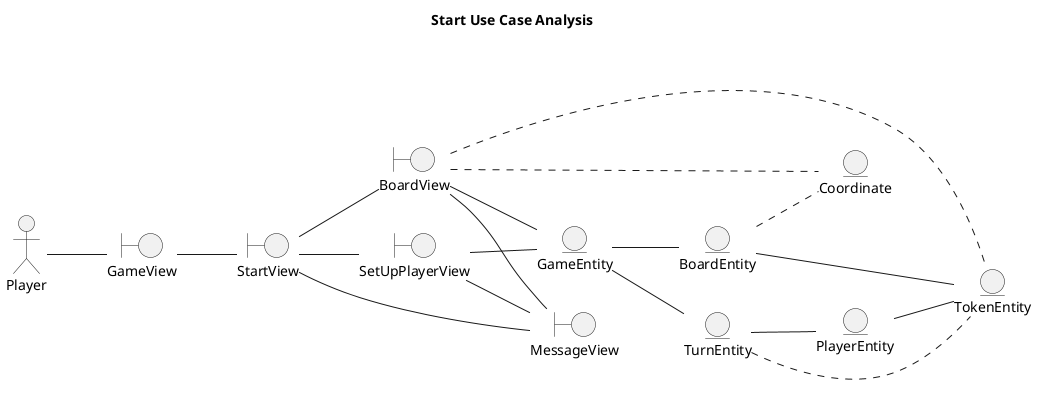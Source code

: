 @startuml StartUseCaseAnalysis
left to right direction
title Start Use Case Analysis

actor Player
boundary GameView
boundary StartView
boundary MessageView
boundary BoardView
boundary SetUpPlayerView

entity GameEntity
entity BoardEntity
entity TurnEntity
entity PlayerEntity
entity TokenEntity
entity Coordinate

Player -- GameView
GameView -- StartView

StartView -- MessageView
StartView -- BoardView
StartView -- SetUpPlayerView

SetUpPlayerView -- MessageView
SetUpPlayerView -- GameEntity

BoardView -- MessageView
BoardView -- GameEntity
BoardView .. Coordinate
BoardView .. TokenEntity

GameEntity -- BoardEntity
GameEntity -- TurnEntity

TurnEntity -- PlayerEntity
TurnEntity .. TokenEntity
PlayerEntity -- TokenEntity

BoardEntity --TokenEntity
BoardEntity .. Coordinate
@enduml

@startuml PlayUseCaseAnalysis
left to right direction
title Play Use Case Analysis

actor Player
boundary GameView
boundary PlayView
boundary PlayerView
boundary MessageView
boundary BoardView
boundary ErrorView
boundary TokenView

entity GameEntity
entity BoardEntity
entity TokenEntity
entity TurnEntity
entity PlayerEntity
entity ErrorEntity
entity CoordinateEntity

Player -- GameView
GameView -- PlayView

PlayView -- PlayerView
PlayView -- MessageView
PlayView -- BoardView
PlayView -- GameEntity

PlayerView -- MessageView
PlayerView -- ErrorView
PlayerView -- GameEntity
PlayView .. TokenEntity

BoardView -- MessageView
BoardView .. TokenView
BoardView .. CoordinateEntity

TokenView .. TokenEntity

ErrorView -- GameEntity
ErrorView .. ErrorEntity

GameEntity -- TurnEntity
TurnEntity -- PlayerEntity
PlayerEntity -- TokenEntity
PlayerEntity -- BoardEntity
PlayerEntity -- ErrorEntity

BoardEntity .. CoordinateEntity
BoardEntity -- TokenEntity
BoardView -- GameEntity

@enduml

@startuml ResumeUseCaseAnalysis
left to right direction
title Resume Use Case Analysis

actor Player
boundary GameView
boundary ResumeView
boundary YesNotDialog
boundary MessageView

entity GameEntity
entity BoardEntity
entity TokenEntity
entity CoordinateEntity

Player -- GameView
GameView -- ResumeView
ResumeView -- MessageView
ResumeView -- YesNotDialog
ResumeView -- GameEntity

YesNotDialog .. MessageView

GameEntity -- BoardEntity

BoardEntity -- TokenEntity
BoardEntity .. CoordinateEntity
@enduml


